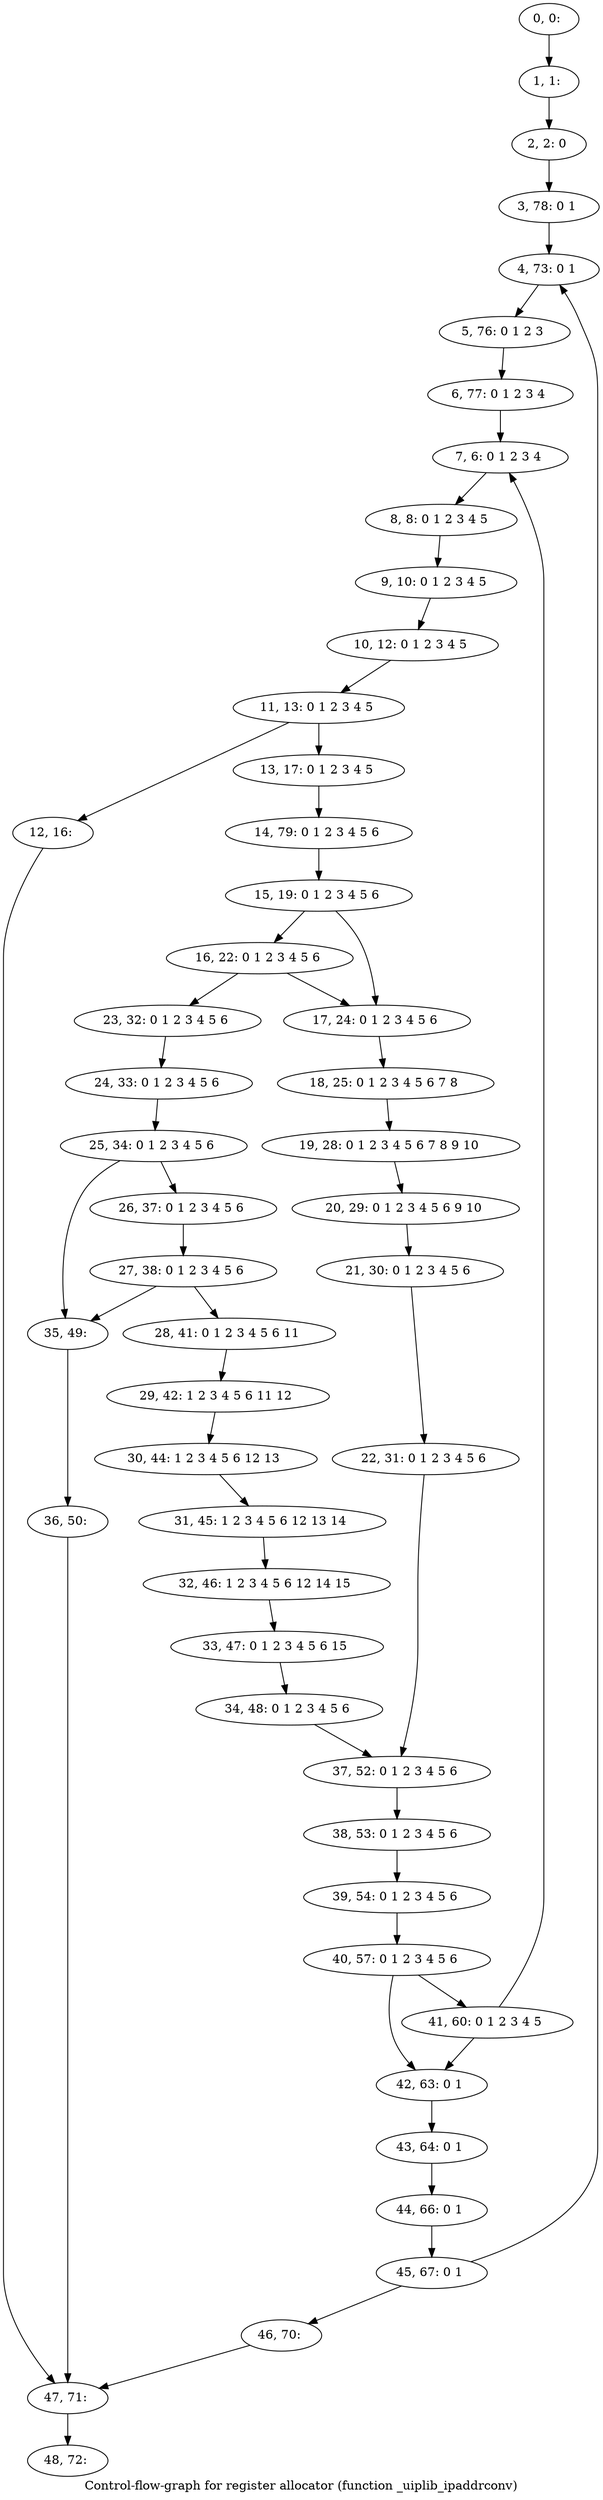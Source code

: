 digraph G {
graph [label="Control-flow-graph for register allocator (function _uiplib_ipaddrconv)"]
0[label="0, 0: "];
1[label="1, 1: "];
2[label="2, 2: 0 "];
3[label="3, 78: 0 1 "];
4[label="4, 73: 0 1 "];
5[label="5, 76: 0 1 2 3 "];
6[label="6, 77: 0 1 2 3 4 "];
7[label="7, 6: 0 1 2 3 4 "];
8[label="8, 8: 0 1 2 3 4 5 "];
9[label="9, 10: 0 1 2 3 4 5 "];
10[label="10, 12: 0 1 2 3 4 5 "];
11[label="11, 13: 0 1 2 3 4 5 "];
12[label="12, 16: "];
13[label="13, 17: 0 1 2 3 4 5 "];
14[label="14, 79: 0 1 2 3 4 5 6 "];
15[label="15, 19: 0 1 2 3 4 5 6 "];
16[label="16, 22: 0 1 2 3 4 5 6 "];
17[label="17, 24: 0 1 2 3 4 5 6 "];
18[label="18, 25: 0 1 2 3 4 5 6 7 8 "];
19[label="19, 28: 0 1 2 3 4 5 6 7 8 9 10 "];
20[label="20, 29: 0 1 2 3 4 5 6 9 10 "];
21[label="21, 30: 0 1 2 3 4 5 6 "];
22[label="22, 31: 0 1 2 3 4 5 6 "];
23[label="23, 32: 0 1 2 3 4 5 6 "];
24[label="24, 33: 0 1 2 3 4 5 6 "];
25[label="25, 34: 0 1 2 3 4 5 6 "];
26[label="26, 37: 0 1 2 3 4 5 6 "];
27[label="27, 38: 0 1 2 3 4 5 6 "];
28[label="28, 41: 0 1 2 3 4 5 6 11 "];
29[label="29, 42: 1 2 3 4 5 6 11 12 "];
30[label="30, 44: 1 2 3 4 5 6 12 13 "];
31[label="31, 45: 1 2 3 4 5 6 12 13 14 "];
32[label="32, 46: 1 2 3 4 5 6 12 14 15 "];
33[label="33, 47: 0 1 2 3 4 5 6 15 "];
34[label="34, 48: 0 1 2 3 4 5 6 "];
35[label="35, 49: "];
36[label="36, 50: "];
37[label="37, 52: 0 1 2 3 4 5 6 "];
38[label="38, 53: 0 1 2 3 4 5 6 "];
39[label="39, 54: 0 1 2 3 4 5 6 "];
40[label="40, 57: 0 1 2 3 4 5 6 "];
41[label="41, 60: 0 1 2 3 4 5 "];
42[label="42, 63: 0 1 "];
43[label="43, 64: 0 1 "];
44[label="44, 66: 0 1 "];
45[label="45, 67: 0 1 "];
46[label="46, 70: "];
47[label="47, 71: "];
48[label="48, 72: "];
0->1 ;
1->2 ;
2->3 ;
3->4 ;
4->5 ;
5->6 ;
6->7 ;
7->8 ;
8->9 ;
9->10 ;
10->11 ;
11->12 ;
11->13 ;
12->47 ;
13->14 ;
14->15 ;
15->16 ;
15->17 ;
16->17 ;
16->23 ;
17->18 ;
18->19 ;
19->20 ;
20->21 ;
21->22 ;
22->37 ;
23->24 ;
24->25 ;
25->26 ;
25->35 ;
26->27 ;
27->28 ;
27->35 ;
28->29 ;
29->30 ;
30->31 ;
31->32 ;
32->33 ;
33->34 ;
34->37 ;
35->36 ;
36->47 ;
37->38 ;
38->39 ;
39->40 ;
40->41 ;
40->42 ;
41->42 ;
41->7 ;
42->43 ;
43->44 ;
44->45 ;
45->46 ;
45->4 ;
46->47 ;
47->48 ;
}
